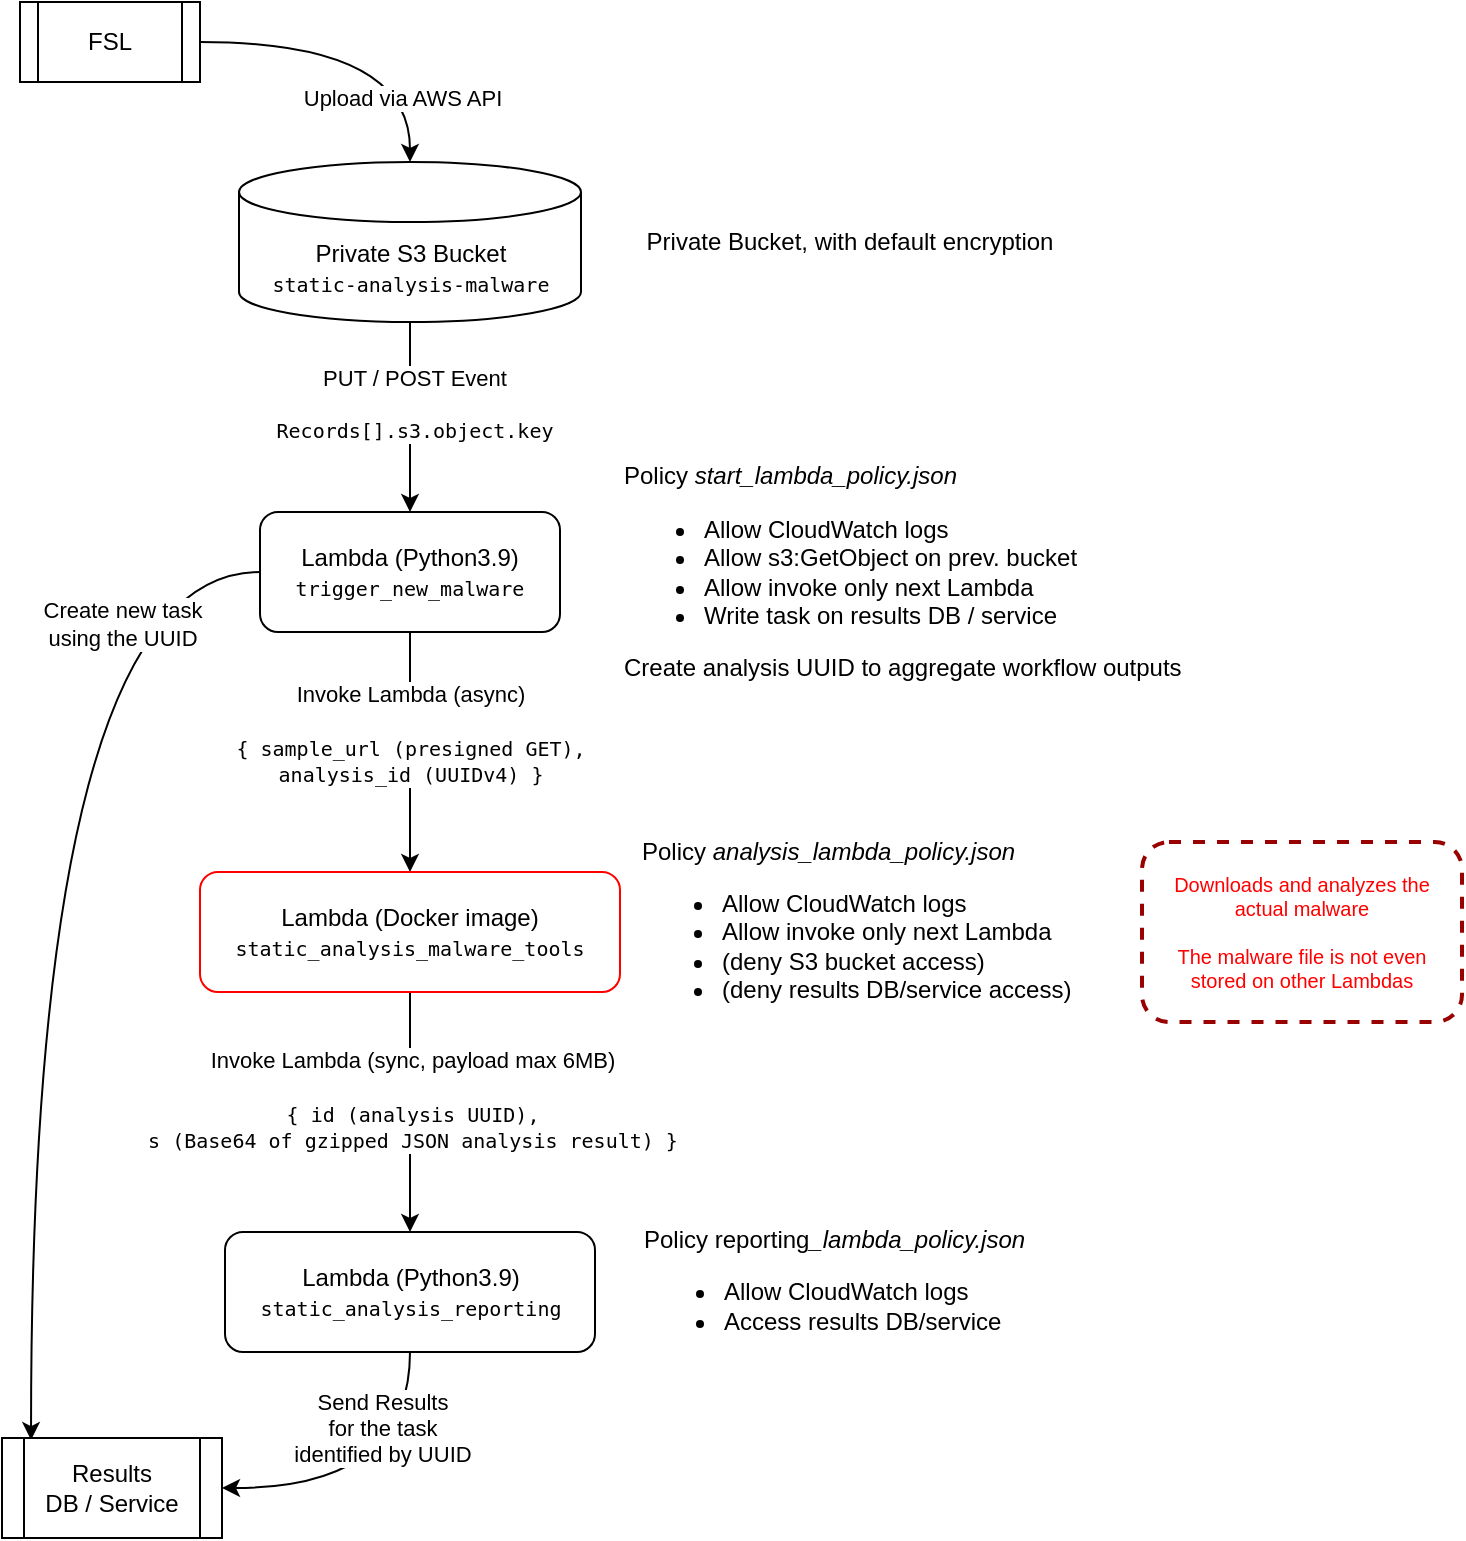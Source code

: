 <mxfile version="21.3.8" type="device">
  <diagram name="Pagina-1" id="Hks44R-TckUBL0Fw1PNA">
    <mxGraphModel dx="717" dy="418" grid="1" gridSize="10" guides="1" tooltips="1" connect="1" arrows="1" fold="1" page="1" pageScale="1" pageWidth="827" pageHeight="1169" math="0" shadow="0">
      <root>
        <mxCell id="0" />
        <mxCell id="1" parent="0" />
        <mxCell id="rgsa8mZJjS7UXX8SLwmR-3" style="edgeStyle=orthogonalEdgeStyle;rounded=0;orthogonalLoop=1;jettySize=auto;html=1;entryX=0.5;entryY=0;entryDx=0;entryDy=0;curved=1;entryPerimeter=0;exitX=1;exitY=0.5;exitDx=0;exitDy=0;" parent="1" source="rgsa8mZJjS7UXX8SLwmR-28" target="rgsa8mZJjS7UXX8SLwmR-27" edge="1">
          <mxGeometry relative="1" as="geometry">
            <mxPoint x="339" y="30" as="sourcePoint" />
            <mxPoint x="234" y="130" as="targetPoint" />
          </mxGeometry>
        </mxCell>
        <mxCell id="rgsa8mZJjS7UXX8SLwmR-4" value="Upload via AWS API" style="edgeLabel;html=1;align=center;verticalAlign=middle;resizable=0;points=[];" parent="rgsa8mZJjS7UXX8SLwmR-3" vertex="1" connectable="0">
          <mxGeometry x="-0.311" y="-15" relative="1" as="geometry">
            <mxPoint x="44" y="13" as="offset" />
          </mxGeometry>
        </mxCell>
        <mxCell id="rgsa8mZJjS7UXX8SLwmR-8" style="edgeStyle=orthogonalEdgeStyle;rounded=0;orthogonalLoop=1;jettySize=auto;html=1;exitX=0.5;exitY=1;exitDx=0;exitDy=0;exitPerimeter=0;" parent="1" source="rgsa8mZJjS7UXX8SLwmR-27" target="rgsa8mZJjS7UXX8SLwmR-6" edge="1">
          <mxGeometry relative="1" as="geometry">
            <mxPoint x="234" y="345.0" as="sourcePoint" />
          </mxGeometry>
        </mxCell>
        <mxCell id="rgsa8mZJjS7UXX8SLwmR-9" value="PUT / POST Event&lt;br&gt;&lt;br&gt;&lt;font style=&quot;font-size: 10px;&quot; data-font-src=&quot;https://fonts.googleapis.com/css?family=ubuntu-mono&quot; face=&quot;monospace&quot;&gt;Records[].s3.object.key&lt;/font&gt;" style="edgeLabel;html=1;align=center;verticalAlign=middle;resizable=0;points=[];" parent="rgsa8mZJjS7UXX8SLwmR-8" vertex="1" connectable="0">
          <mxGeometry x="-0.14" y="2" relative="1" as="geometry">
            <mxPoint as="offset" />
          </mxGeometry>
        </mxCell>
        <mxCell id="rgsa8mZJjS7UXX8SLwmR-5" value="Private Bucket, with default encryption" style="text;html=1;strokeColor=none;fillColor=none;align=center;verticalAlign=middle;whiteSpace=wrap;rounded=0;" parent="1" vertex="1">
          <mxGeometry x="339" y="155" width="230" height="30" as="geometry" />
        </mxCell>
        <mxCell id="rgsa8mZJjS7UXX8SLwmR-19" style="edgeStyle=orthogonalEdgeStyle;rounded=0;orthogonalLoop=1;jettySize=auto;html=1;exitX=0.5;exitY=1;exitDx=0;exitDy=0;entryX=0.5;entryY=0;entryDx=0;entryDy=0;" parent="1" source="rgsa8mZJjS7UXX8SLwmR-6" target="rgsa8mZJjS7UXX8SLwmR-18" edge="1">
          <mxGeometry relative="1" as="geometry" />
        </mxCell>
        <mxCell id="rgsa8mZJjS7UXX8SLwmR-21" value="Invoke Lambda (async)&lt;br&gt;&lt;br style=&quot;font-size: 10px;&quot;&gt;&lt;font size=&quot;1&quot; face=&quot;monospace&quot;&gt;{ sample_url (presigned GET),&lt;br&gt;analysis_id (UUIDv4) }&lt;/font&gt;" style="edgeLabel;html=1;align=center;verticalAlign=middle;resizable=0;points=[];labelBackgroundColor=default;" parent="rgsa8mZJjS7UXX8SLwmR-19" vertex="1" connectable="0">
          <mxGeometry x="-0.146" relative="1" as="geometry">
            <mxPoint as="offset" />
          </mxGeometry>
        </mxCell>
        <mxCell id="rgsa8mZJjS7UXX8SLwmR-32" style="edgeStyle=orthogonalEdgeStyle;rounded=0;orthogonalLoop=1;jettySize=auto;html=1;exitX=0;exitY=0.5;exitDx=0;exitDy=0;entryX=0.132;entryY=0.021;entryDx=0;entryDy=0;entryPerimeter=0;curved=1;" parent="1" source="rgsa8mZJjS7UXX8SLwmR-6" target="rgsa8mZJjS7UXX8SLwmR-29" edge="1">
          <mxGeometry relative="1" as="geometry" />
        </mxCell>
        <mxCell id="rgsa8mZJjS7UXX8SLwmR-33" value="Create new task&lt;br&gt;using the UUID" style="edgeLabel;html=1;align=center;verticalAlign=middle;resizable=0;points=[];" parent="rgsa8mZJjS7UXX8SLwmR-32" vertex="1" connectable="0">
          <mxGeometry x="-0.88" y="26" relative="1" as="geometry">
            <mxPoint x="-36" as="offset" />
          </mxGeometry>
        </mxCell>
        <mxCell id="rgsa8mZJjS7UXX8SLwmR-6" value="Lambda (Python3.9)&lt;br&gt;&lt;font face=&quot;monospace&quot; data-font-src=&quot;https://fonts.googleapis.com/css?family=ubuntu-mono&quot; style=&quot;font-size: 10px;&quot;&gt;trigger_new_malware&lt;/font&gt;" style="rounded=1;whiteSpace=wrap;html=1;" parent="1" vertex="1">
          <mxGeometry x="159" y="305" width="150" height="60" as="geometry" />
        </mxCell>
        <mxCell id="rgsa8mZJjS7UXX8SLwmR-17" value="Policy &lt;i&gt;start_lambda_policy.json&lt;/i&gt;&lt;br&gt;&lt;ul&gt;&lt;li&gt;Allow CloudWatch logs&lt;/li&gt;&lt;li&gt;Allow s3:GetObject on prev. bucket&lt;/li&gt;&lt;li&gt;Allow invoke only next Lambda&lt;/li&gt;&lt;li&gt;Write task on results DB / service&lt;/li&gt;&lt;/ul&gt;&lt;div&gt;Create analysis UUID to aggregate workflow outputs&lt;/div&gt;" style="text;html=1;align=left;verticalAlign=middle;resizable=0;points=[];autosize=1;strokeColor=none;fillColor=none;" parent="1" vertex="1">
          <mxGeometry x="339" y="275" width="300" height="120" as="geometry" />
        </mxCell>
        <mxCell id="rgsa8mZJjS7UXX8SLwmR-23" style="edgeStyle=orthogonalEdgeStyle;rounded=0;orthogonalLoop=1;jettySize=auto;html=1;exitX=0.5;exitY=1;exitDx=0;exitDy=0;entryX=0.5;entryY=0;entryDx=0;entryDy=0;" parent="1" source="rgsa8mZJjS7UXX8SLwmR-18" target="rgsa8mZJjS7UXX8SLwmR-22" edge="1">
          <mxGeometry relative="1" as="geometry" />
        </mxCell>
        <mxCell id="rgsa8mZJjS7UXX8SLwmR-24" value="Invoke Lambda (sync, payload max 6MB)&lt;br&gt;&lt;br&gt;&lt;font style=&quot;font-size: 10px;&quot; data-font-src=&quot;https://fonts.googleapis.com/css?family=ubuntu-mono&quot; face=&quot;monospace&quot;&gt;{ id (analysis UUID),&lt;br&gt;s (Base64 of gzipped JSON analysis result) }&lt;/font&gt;" style="edgeLabel;html=1;align=center;verticalAlign=middle;resizable=0;points=[];" parent="rgsa8mZJjS7UXX8SLwmR-23" vertex="1" connectable="0">
          <mxGeometry x="-0.215" y="1" relative="1" as="geometry">
            <mxPoint y="7" as="offset" />
          </mxGeometry>
        </mxCell>
        <mxCell id="rgsa8mZJjS7UXX8SLwmR-18" value="Lambda (Docker image)&lt;br&gt;&lt;font face=&quot;monospace&quot; data-font-src=&quot;https://fonts.googleapis.com/css?family=ubuntu-mono&quot; style=&quot;font-size: 10px;&quot;&gt;static_analysis_malware_tools&lt;/font&gt;" style="rounded=1;whiteSpace=wrap;html=1;labelBorderColor=none;strokeColor=#FF0000;" parent="1" vertex="1">
          <mxGeometry x="129" y="485" width="210" height="60" as="geometry" />
        </mxCell>
        <mxCell id="rgsa8mZJjS7UXX8SLwmR-20" value="Policy &lt;i&gt;analysis_lambda_policy.json&lt;/i&gt;&lt;br&gt;&lt;ul&gt;&lt;li&gt;Allow CloudWatch logs&lt;/li&gt;&lt;li&gt;&lt;span style=&quot;background-color: initial;&quot;&gt;Allow invoke only next Lambda&lt;/span&gt;&lt;br&gt;&lt;/li&gt;&lt;li&gt;(deny S3 bucket access)&lt;/li&gt;&lt;li&gt;(deny results DB/service access)&lt;/li&gt;&lt;/ul&gt;" style="text;html=1;align=left;verticalAlign=middle;resizable=0;points=[];autosize=1;strokeColor=none;fillColor=none;" parent="1" vertex="1">
          <mxGeometry x="348" y="460" width="240" height="110" as="geometry" />
        </mxCell>
        <mxCell id="rgsa8mZJjS7UXX8SLwmR-30" style="edgeStyle=orthogonalEdgeStyle;rounded=0;orthogonalLoop=1;jettySize=auto;html=1;exitX=0.5;exitY=1;exitDx=0;exitDy=0;entryX=1;entryY=0.5;entryDx=0;entryDy=0;curved=1;" parent="1" source="rgsa8mZJjS7UXX8SLwmR-22" target="rgsa8mZJjS7UXX8SLwmR-29" edge="1">
          <mxGeometry relative="1" as="geometry" />
        </mxCell>
        <mxCell id="rgsa8mZJjS7UXX8SLwmR-31" value="Send Results&lt;br&gt;for the task&lt;br&gt;identified by UUID" style="edgeLabel;html=1;align=center;verticalAlign=middle;resizable=0;points=[];" parent="rgsa8mZJjS7UXX8SLwmR-30" vertex="1" connectable="0">
          <mxGeometry x="-0.23" y="-6" relative="1" as="geometry">
            <mxPoint x="-8" y="-25" as="offset" />
          </mxGeometry>
        </mxCell>
        <mxCell id="rgsa8mZJjS7UXX8SLwmR-22" value="Lambda (Python3.9)&lt;br&gt;&lt;font style=&quot;font-size: 10px;&quot; data-font-src=&quot;https://fonts.googleapis.com/css?family=ubuntu-mono&quot; face=&quot;monospace&quot;&gt;static_analysis_reporting&lt;/font&gt;" style="rounded=1;whiteSpace=wrap;html=1;" parent="1" vertex="1">
          <mxGeometry x="141.5" y="665" width="185" height="60" as="geometry" />
        </mxCell>
        <mxCell id="rgsa8mZJjS7UXX8SLwmR-25" value="Policy reporting&lt;i&gt;_lambda_policy.json&lt;/i&gt;&lt;br&gt;&lt;ul&gt;&lt;li&gt;Allow CloudWatch logs&lt;br&gt;&lt;/li&gt;&lt;li&gt;Access results DB/service&lt;/li&gt;&lt;/ul&gt;" style="text;html=1;align=left;verticalAlign=middle;resizable=0;points=[];autosize=1;strokeColor=none;fillColor=none;" parent="1" vertex="1">
          <mxGeometry x="349" y="655" width="210" height="80" as="geometry" />
        </mxCell>
        <mxCell id="rgsa8mZJjS7UXX8SLwmR-27" value="Private S3 Bucket&lt;br&gt;&lt;font style=&quot;font-size: 10px;&quot; face=&quot;monospace&quot;&gt;static-analysis-malware&lt;/font&gt;" style="shape=cylinder3;whiteSpace=wrap;html=1;boundedLbl=1;backgroundOutline=1;size=15;" parent="1" vertex="1">
          <mxGeometry x="148.5" y="130" width="171" height="80" as="geometry" />
        </mxCell>
        <mxCell id="rgsa8mZJjS7UXX8SLwmR-28" value="FSL" style="shape=process;whiteSpace=wrap;html=1;backgroundOutline=1;" parent="1" vertex="1">
          <mxGeometry x="39" y="50" width="90" height="40" as="geometry" />
        </mxCell>
        <mxCell id="rgsa8mZJjS7UXX8SLwmR-29" value="Results&lt;br&gt;DB / Service" style="shape=process;whiteSpace=wrap;html=1;backgroundOutline=1;" parent="1" vertex="1">
          <mxGeometry x="30" y="768" width="110" height="50" as="geometry" />
        </mxCell>
        <mxCell id="rgsa8mZJjS7UXX8SLwmR-36" value="Downloads and analyzes the actual malware&lt;br style=&quot;font-size: 10px;&quot;&gt;&lt;br style=&quot;font-size: 10px;&quot;&gt;The malware file is not even stored on other Lambdas" style="text;html=1;align=center;verticalAlign=middle;whiteSpace=wrap;rounded=1;fontColor=#FF0000;fillColor=none;strokeColor=#990000;perimeterSpacing=0;dashed=1;spacing=14;strokeWidth=2;fontSize=10;" parent="1" vertex="1">
          <mxGeometry x="600" y="470" width="160" height="90" as="geometry" />
        </mxCell>
      </root>
    </mxGraphModel>
  </diagram>
</mxfile>
